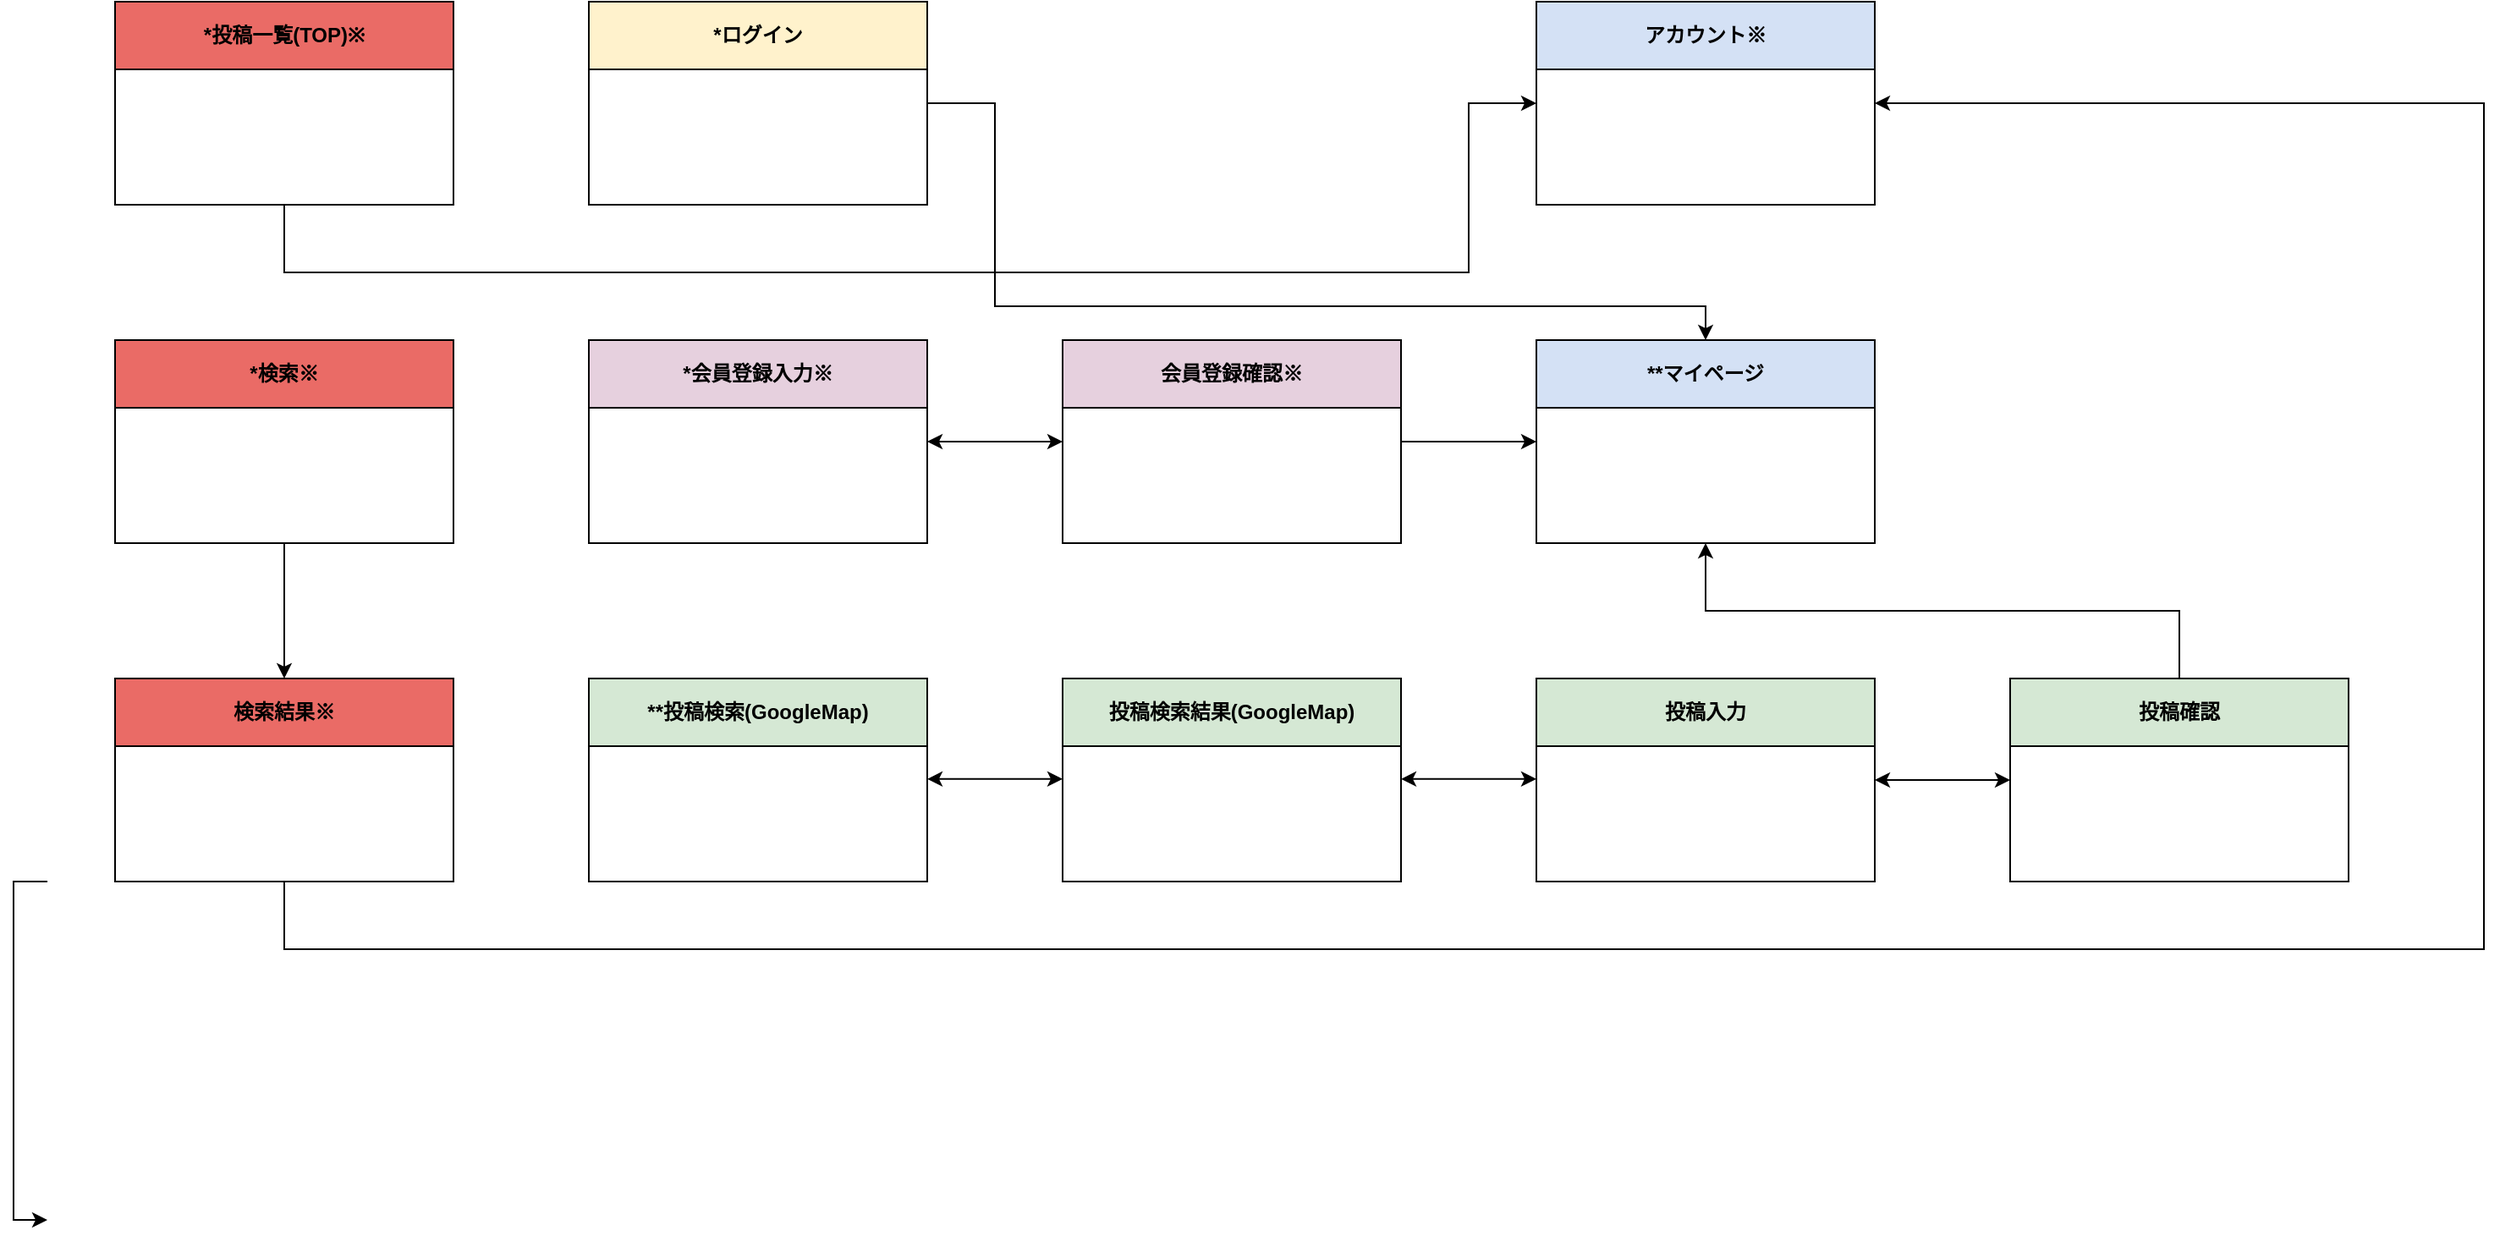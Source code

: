 <mxfile version="22.1.2" type="device" pages="2">
  <diagram name="画面遷移図" id="Zf1cbtpL5ObGnyw4-pHp">
    <mxGraphModel dx="1969" dy="1033" grid="1" gridSize="10" guides="1" tooltips="1" connect="1" arrows="1" fold="1" page="1" pageScale="1" pageWidth="827" pageHeight="1169" math="0" shadow="0">
      <root>
        <mxCell id="0" />
        <mxCell id="1" parent="0" />
        <mxCell id="xfxah3-7R1RmtUgbSzIK-26" value="**マイページ" style="swimlane;whiteSpace=wrap;html=1;startSize=40;fillColor=#D4E1F5;" vertex="1" parent="1">
          <mxGeometry x="920" y="240" width="200" height="120" as="geometry" />
        </mxCell>
        <mxCell id="xfxah3-7R1RmtUgbSzIK-27" value="アカウント※" style="swimlane;whiteSpace=wrap;html=1;startSize=40;fillColor=#D4E1F5;" vertex="1" parent="1">
          <mxGeometry x="920" y="40" width="200" height="120" as="geometry" />
        </mxCell>
        <mxCell id="xfxah3-7R1RmtUgbSzIK-28" value="*投稿一覧(TOP)※" style="swimlane;whiteSpace=wrap;html=1;startSize=40;fillColor=#EA6B66;" vertex="1" parent="1">
          <mxGeometry x="80" y="40" width="200" height="120" as="geometry" />
        </mxCell>
        <mxCell id="xfxah3-7R1RmtUgbSzIK-32" value="*検索※" style="swimlane;whiteSpace=wrap;html=1;startSize=40;fillColor=#EA6B66;" vertex="1" parent="1">
          <mxGeometry x="80" y="240" width="200" height="120" as="geometry" />
        </mxCell>
        <mxCell id="xfxah3-7R1RmtUgbSzIK-40" value="*ログイン" style="swimlane;whiteSpace=wrap;html=1;startSize=40;fillColor=#FFF2CC;" vertex="1" parent="1">
          <mxGeometry x="360" y="40" width="200" height="120" as="geometry" />
        </mxCell>
        <mxCell id="xfxah3-7R1RmtUgbSzIK-42" value="投稿検索結果(GoogleMap)" style="swimlane;whiteSpace=wrap;html=1;startSize=40;fillColor=#D5E8D4;" vertex="1" parent="1">
          <mxGeometry x="640" y="440" width="200" height="120" as="geometry" />
        </mxCell>
        <mxCell id="xfxah3-7R1RmtUgbSzIK-43" value="投稿入力" style="swimlane;whiteSpace=wrap;html=1;startSize=40;fillColor=#D5E8D4;" vertex="1" parent="1">
          <mxGeometry x="920" y="440" width="200" height="120" as="geometry" />
        </mxCell>
        <mxCell id="xfxah3-7R1RmtUgbSzIK-44" value="投稿確認" style="swimlane;whiteSpace=wrap;html=1;startSize=40;fillColor=#D5E8D4;" vertex="1" parent="1">
          <mxGeometry x="1200" y="440" width="200" height="120" as="geometry" />
        </mxCell>
        <mxCell id="xfxah3-7R1RmtUgbSzIK-45" value="" style="endArrow=classic;startArrow=classic;html=1;rounded=0;entryX=1;entryY=0.5;entryDx=0;entryDy=0;exitX=0;exitY=0.5;exitDx=0;exitDy=0;" edge="1" parent="1" source="xfxah3-7R1RmtUgbSzIK-44" target="xfxah3-7R1RmtUgbSzIK-43">
          <mxGeometry width="50" height="50" relative="1" as="geometry">
            <mxPoint x="370" y="750" as="sourcePoint" />
            <mxPoint x="330" y="750" as="targetPoint" />
          </mxGeometry>
        </mxCell>
        <mxCell id="kpwchj45we_QdPZ6QJO9-1" value="*会員登録入力※" style="swimlane;whiteSpace=wrap;html=1;startSize=40;fillColor=#E6D0DE;" vertex="1" parent="1">
          <mxGeometry x="360" y="240" width="200" height="120" as="geometry" />
        </mxCell>
        <mxCell id="kpwchj45we_QdPZ6QJO9-2" value="会員登録確認※" style="swimlane;whiteSpace=wrap;html=1;startSize=40;fillColor=#E6D0DE;" vertex="1" parent="1">
          <mxGeometry x="640" y="240" width="200" height="120" as="geometry" />
        </mxCell>
        <mxCell id="kpwchj45we_QdPZ6QJO9-4" value="" style="endArrow=classic;html=1;rounded=0;entryX=0;entryY=0;entryDx=0;entryDy=0;" edge="1" parent="1">
          <mxGeometry width="50" height="50" relative="1" as="geometry">
            <mxPoint x="40" y="560" as="sourcePoint" />
            <mxPoint x="40" y="760" as="targetPoint" />
            <Array as="points">
              <mxPoint x="20" y="560" />
              <mxPoint x="20" y="760" />
            </Array>
          </mxGeometry>
        </mxCell>
        <mxCell id="kpwchj45we_QdPZ6QJO9-5" value="" style="endArrow=classic;startArrow=classic;html=1;rounded=0;exitX=1;exitY=0.5;exitDx=0;exitDy=0;entryX=0;entryY=0.5;entryDx=0;entryDy=0;" edge="1" parent="1" source="kpwchj45we_QdPZ6QJO9-1" target="kpwchj45we_QdPZ6QJO9-2">
          <mxGeometry width="50" height="50" relative="1" as="geometry">
            <mxPoint x="-190" y="910" as="sourcePoint" />
            <mxPoint x="-150" y="910" as="targetPoint" />
          </mxGeometry>
        </mxCell>
        <mxCell id="kpwchj45we_QdPZ6QJO9-7" value="" style="endArrow=classic;html=1;rounded=0;entryX=0;entryY=0.5;entryDx=0;entryDy=0;exitX=1;exitY=0.5;exitDx=0;exitDy=0;" edge="1" parent="1" source="kpwchj45we_QdPZ6QJO9-2" target="xfxah3-7R1RmtUgbSzIK-26">
          <mxGeometry width="50" height="50" relative="1" as="geometry">
            <mxPoint x="840" y="310" as="sourcePoint" />
            <mxPoint x="1070" y="400" as="targetPoint" />
          </mxGeometry>
        </mxCell>
        <mxCell id="kpwchj45we_QdPZ6QJO9-8" value="検索結果※" style="swimlane;whiteSpace=wrap;html=1;startSize=40;fillColor=#EA6B66;" vertex="1" parent="1">
          <mxGeometry x="80" y="440" width="200" height="120" as="geometry" />
        </mxCell>
        <mxCell id="kpwchj45we_QdPZ6QJO9-9" value="**投稿検索(GoogleMap)" style="swimlane;whiteSpace=wrap;html=1;startSize=40;fillColor=#D5E8D4;" vertex="1" parent="1">
          <mxGeometry x="360" y="440" width="200" height="120" as="geometry" />
        </mxCell>
        <mxCell id="kpwchj45we_QdPZ6QJO9-10" value="" style="endArrow=classic;startArrow=classic;html=1;rounded=0;exitX=1;exitY=0.5;exitDx=0;exitDy=0;entryX=0;entryY=0.5;entryDx=0;entryDy=0;" edge="1" parent="1">
          <mxGeometry width="50" height="50" relative="1" as="geometry">
            <mxPoint x="560" y="499.41" as="sourcePoint" />
            <mxPoint x="640" y="499.41" as="targetPoint" />
          </mxGeometry>
        </mxCell>
        <mxCell id="kpwchj45we_QdPZ6QJO9-11" value="" style="endArrow=classic;startArrow=classic;html=1;rounded=0;exitX=1;exitY=0.5;exitDx=0;exitDy=0;entryX=0;entryY=0.5;entryDx=0;entryDy=0;" edge="1" parent="1">
          <mxGeometry width="50" height="50" relative="1" as="geometry">
            <mxPoint x="840" y="499.41" as="sourcePoint" />
            <mxPoint x="920" y="499.41" as="targetPoint" />
          </mxGeometry>
        </mxCell>
        <mxCell id="kpwchj45we_QdPZ6QJO9-12" value="" style="endArrow=classic;html=1;rounded=0;entryX=0.5;entryY=1;entryDx=0;entryDy=0;exitX=0.5;exitY=0;exitDx=0;exitDy=0;" edge="1" parent="1" source="xfxah3-7R1RmtUgbSzIK-44" target="xfxah3-7R1RmtUgbSzIK-26">
          <mxGeometry width="50" height="50" relative="1" as="geometry">
            <mxPoint x="1020" y="450" as="sourcePoint" />
            <mxPoint x="1070" y="400" as="targetPoint" />
            <Array as="points">
              <mxPoint x="1300" y="400" />
              <mxPoint x="1020" y="400" />
            </Array>
          </mxGeometry>
        </mxCell>
        <mxCell id="kpwchj45we_QdPZ6QJO9-13" value="" style="endArrow=classic;html=1;rounded=0;entryX=0.5;entryY=0;entryDx=0;entryDy=0;exitX=0.5;exitY=1;exitDx=0;exitDy=0;" edge="1" parent="1" source="xfxah3-7R1RmtUgbSzIK-32" target="kpwchj45we_QdPZ6QJO9-8">
          <mxGeometry width="50" height="50" relative="1" as="geometry">
            <mxPoint x="1020" y="450" as="sourcePoint" />
            <mxPoint x="1070" y="400" as="targetPoint" />
          </mxGeometry>
        </mxCell>
        <mxCell id="kpwchj45we_QdPZ6QJO9-14" value="" style="endArrow=classic;html=1;rounded=0;entryX=1;entryY=0.5;entryDx=0;entryDy=0;exitX=0.5;exitY=1;exitDx=0;exitDy=0;" edge="1" parent="1" source="kpwchj45we_QdPZ6QJO9-8" target="xfxah3-7R1RmtUgbSzIK-27">
          <mxGeometry width="50" height="50" relative="1" as="geometry">
            <mxPoint x="190" y="370" as="sourcePoint" />
            <mxPoint x="190" y="450" as="targetPoint" />
            <Array as="points">
              <mxPoint x="180" y="600" />
              <mxPoint x="1480" y="600" />
              <mxPoint x="1480" y="100" />
            </Array>
          </mxGeometry>
        </mxCell>
        <mxCell id="kpwchj45we_QdPZ6QJO9-15" value="" style="endArrow=classic;html=1;rounded=0;entryX=0;entryY=0.5;entryDx=0;entryDy=0;exitX=0.5;exitY=1;exitDx=0;exitDy=0;" edge="1" parent="1" source="xfxah3-7R1RmtUgbSzIK-28" target="xfxah3-7R1RmtUgbSzIK-27">
          <mxGeometry width="50" height="50" relative="1" as="geometry">
            <mxPoint x="1020" y="450" as="sourcePoint" />
            <mxPoint x="1070" y="400" as="targetPoint" />
            <Array as="points">
              <mxPoint x="180" y="200" />
              <mxPoint x="880" y="200" />
              <mxPoint x="880" y="100" />
            </Array>
          </mxGeometry>
        </mxCell>
        <mxCell id="kpwchj45we_QdPZ6QJO9-16" value="" style="endArrow=classic;html=1;rounded=0;exitX=1;exitY=0.5;exitDx=0;exitDy=0;entryX=0.5;entryY=0;entryDx=0;entryDy=0;" edge="1" parent="1" source="xfxah3-7R1RmtUgbSzIK-40" target="xfxah3-7R1RmtUgbSzIK-26">
          <mxGeometry width="50" height="50" relative="1" as="geometry">
            <mxPoint x="1020" y="450" as="sourcePoint" />
            <mxPoint x="1070" y="400" as="targetPoint" />
            <Array as="points">
              <mxPoint x="600" y="100" />
              <mxPoint x="600" y="220" />
              <mxPoint x="1020" y="220" />
            </Array>
          </mxGeometry>
        </mxCell>
      </root>
    </mxGraphModel>
  </diagram>
  <diagram id="jnHJatg2C1TFbOi5MEiB" name="画面設計書_TOP">
    <mxGraphModel dx="1674" dy="878" grid="1" gridSize="10" guides="1" tooltips="1" connect="1" arrows="1" fold="1" page="1" pageScale="1" pageWidth="827" pageHeight="1169" math="0" shadow="0">
      <root>
        <mxCell id="0" />
        <mxCell id="1" parent="0" />
      </root>
    </mxGraphModel>
  </diagram>
</mxfile>
